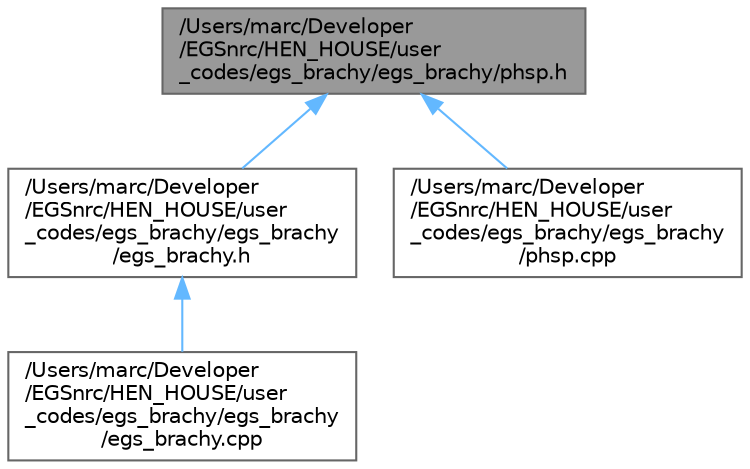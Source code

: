 digraph "/Users/marc/Developer/EGSnrc/HEN_HOUSE/user_codes/egs_brachy/egs_brachy/phsp.h"
{
 // LATEX_PDF_SIZE
  bgcolor="transparent";
  edge [fontname=Helvetica,fontsize=10,labelfontname=Helvetica,labelfontsize=10];
  node [fontname=Helvetica,fontsize=10,shape=box,height=0.2,width=0.4];
  Node1 [id="Node000001",label="/Users/marc/Developer\l/EGSnrc/HEN_HOUSE/user\l_codes/egs_brachy/egs_brachy/phsp.h",height=0.2,width=0.4,color="gray40", fillcolor="grey60", style="filled", fontcolor="black",tooltip="Definition of the PHSPControl object."];
  Node1 -> Node2 [id="edge1_Node000001_Node000002",dir="back",color="steelblue1",style="solid",tooltip=" "];
  Node2 [id="Node000002",label="/Users/marc/Developer\l/EGSnrc/HEN_HOUSE/user\l_codes/egs_brachy/egs_brachy\l/egs_brachy.h",height=0.2,width=0.4,color="grey40", fillcolor="white", style="filled",URL="$egs__brachy_8h.html",tooltip="the main egs_brachy application header file"];
  Node2 -> Node3 [id="edge2_Node000002_Node000003",dir="back",color="steelblue1",style="solid",tooltip=" "];
  Node3 [id="Node000003",label="/Users/marc/Developer\l/EGSnrc/HEN_HOUSE/user\l_codes/egs_brachy/egs_brachy\l/egs_brachy.cpp",height=0.2,width=0.4,color="grey40", fillcolor="white", style="filled",URL="$egs__brachy_8cpp.html",tooltip="the main egs_brachy application implementation file"];
  Node1 -> Node4 [id="edge3_Node000001_Node000004",dir="back",color="steelblue1",style="solid",tooltip=" "];
  Node4 [id="Node000004",label="/Users/marc/Developer\l/EGSnrc/HEN_HOUSE/user\l_codes/egs_brachy/egs_brachy\l/phsp.cpp",height=0.2,width=0.4,color="grey40", fillcolor="white", style="filled",URL="$phsp_8cpp.html",tooltip="Implementation of the PHSPControl object."];
}
